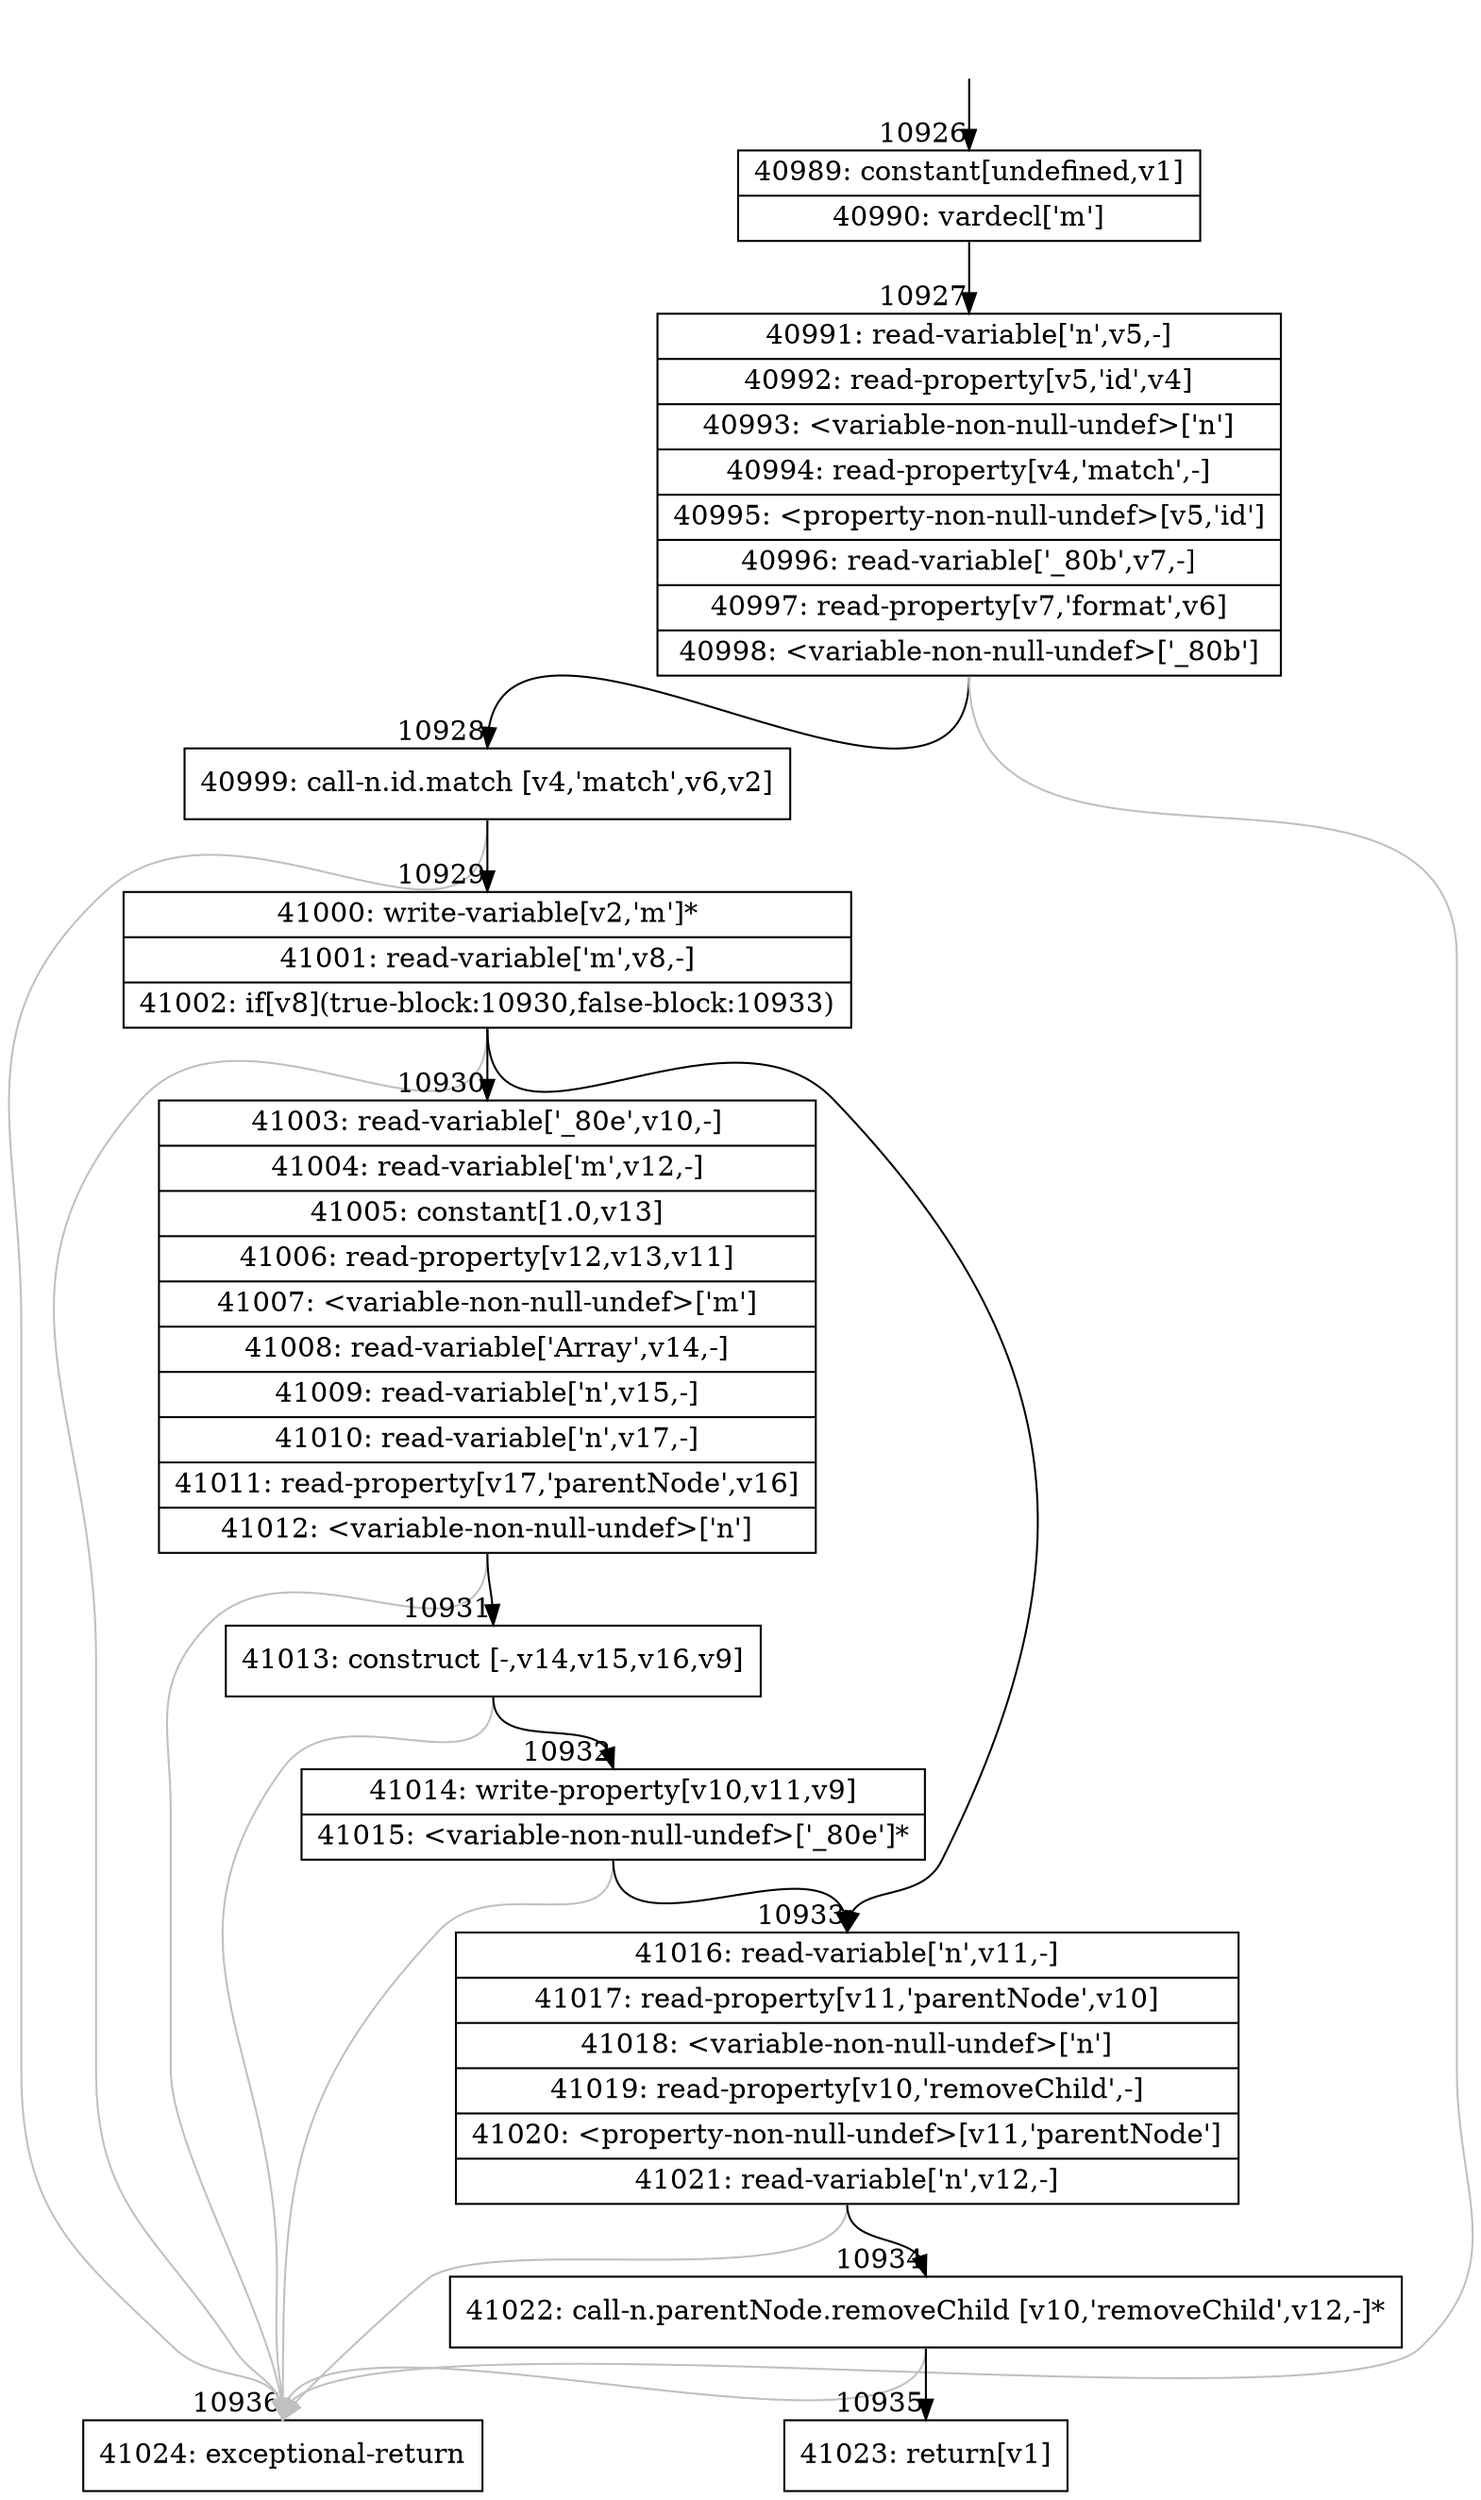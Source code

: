 digraph {
rankdir="TD"
BB_entry772[shape=none,label=""];
BB_entry772 -> BB10926 [tailport=s, headport=n, headlabel="    10926"]
BB10926 [shape=record label="{40989: constant[undefined,v1]|40990: vardecl['m']}" ] 
BB10926 -> BB10927 [tailport=s, headport=n, headlabel="      10927"]
BB10927 [shape=record label="{40991: read-variable['n',v5,-]|40992: read-property[v5,'id',v4]|40993: \<variable-non-null-undef\>['n']|40994: read-property[v4,'match',-]|40995: \<property-non-null-undef\>[v5,'id']|40996: read-variable['_80b',v7,-]|40997: read-property[v7,'format',v6]|40998: \<variable-non-null-undef\>['_80b']}" ] 
BB10927 -> BB10928 [tailport=s, headport=n, headlabel="      10928"]
BB10927 -> BB10936 [tailport=s, headport=n, color=gray, headlabel="      10936"]
BB10928 [shape=record label="{40999: call-n.id.match [v4,'match',v6,v2]}" ] 
BB10928 -> BB10929 [tailport=s, headport=n, headlabel="      10929"]
BB10928 -> BB10936 [tailport=s, headport=n, color=gray]
BB10929 [shape=record label="{41000: write-variable[v2,'m']*|41001: read-variable['m',v8,-]|41002: if[v8](true-block:10930,false-block:10933)}" ] 
BB10929 -> BB10930 [tailport=s, headport=n, headlabel="      10930"]
BB10929 -> BB10933 [tailport=s, headport=n, headlabel="      10933"]
BB10929 -> BB10936 [tailport=s, headport=n, color=gray]
BB10930 [shape=record label="{41003: read-variable['_80e',v10,-]|41004: read-variable['m',v12,-]|41005: constant[1.0,v13]|41006: read-property[v12,v13,v11]|41007: \<variable-non-null-undef\>['m']|41008: read-variable['Array',v14,-]|41009: read-variable['n',v15,-]|41010: read-variable['n',v17,-]|41011: read-property[v17,'parentNode',v16]|41012: \<variable-non-null-undef\>['n']}" ] 
BB10930 -> BB10931 [tailport=s, headport=n, headlabel="      10931"]
BB10930 -> BB10936 [tailport=s, headport=n, color=gray]
BB10931 [shape=record label="{41013: construct [-,v14,v15,v16,v9]}" ] 
BB10931 -> BB10932 [tailport=s, headport=n, headlabel="      10932"]
BB10931 -> BB10936 [tailport=s, headport=n, color=gray]
BB10932 [shape=record label="{41014: write-property[v10,v11,v9]|41015: \<variable-non-null-undef\>['_80e']*}" ] 
BB10932 -> BB10933 [tailport=s, headport=n]
BB10932 -> BB10936 [tailport=s, headport=n, color=gray]
BB10933 [shape=record label="{41016: read-variable['n',v11,-]|41017: read-property[v11,'parentNode',v10]|41018: \<variable-non-null-undef\>['n']|41019: read-property[v10,'removeChild',-]|41020: \<property-non-null-undef\>[v11,'parentNode']|41021: read-variable['n',v12,-]}" ] 
BB10933 -> BB10934 [tailport=s, headport=n, headlabel="      10934"]
BB10933 -> BB10936 [tailport=s, headport=n, color=gray]
BB10934 [shape=record label="{41022: call-n.parentNode.removeChild [v10,'removeChild',v12,-]*}" ] 
BB10934 -> BB10935 [tailport=s, headport=n, headlabel="      10935"]
BB10934 -> BB10936 [tailport=s, headport=n, color=gray]
BB10935 [shape=record label="{41023: return[v1]}" ] 
BB10936 [shape=record label="{41024: exceptional-return}" ] 
//#$~ 7657
}
